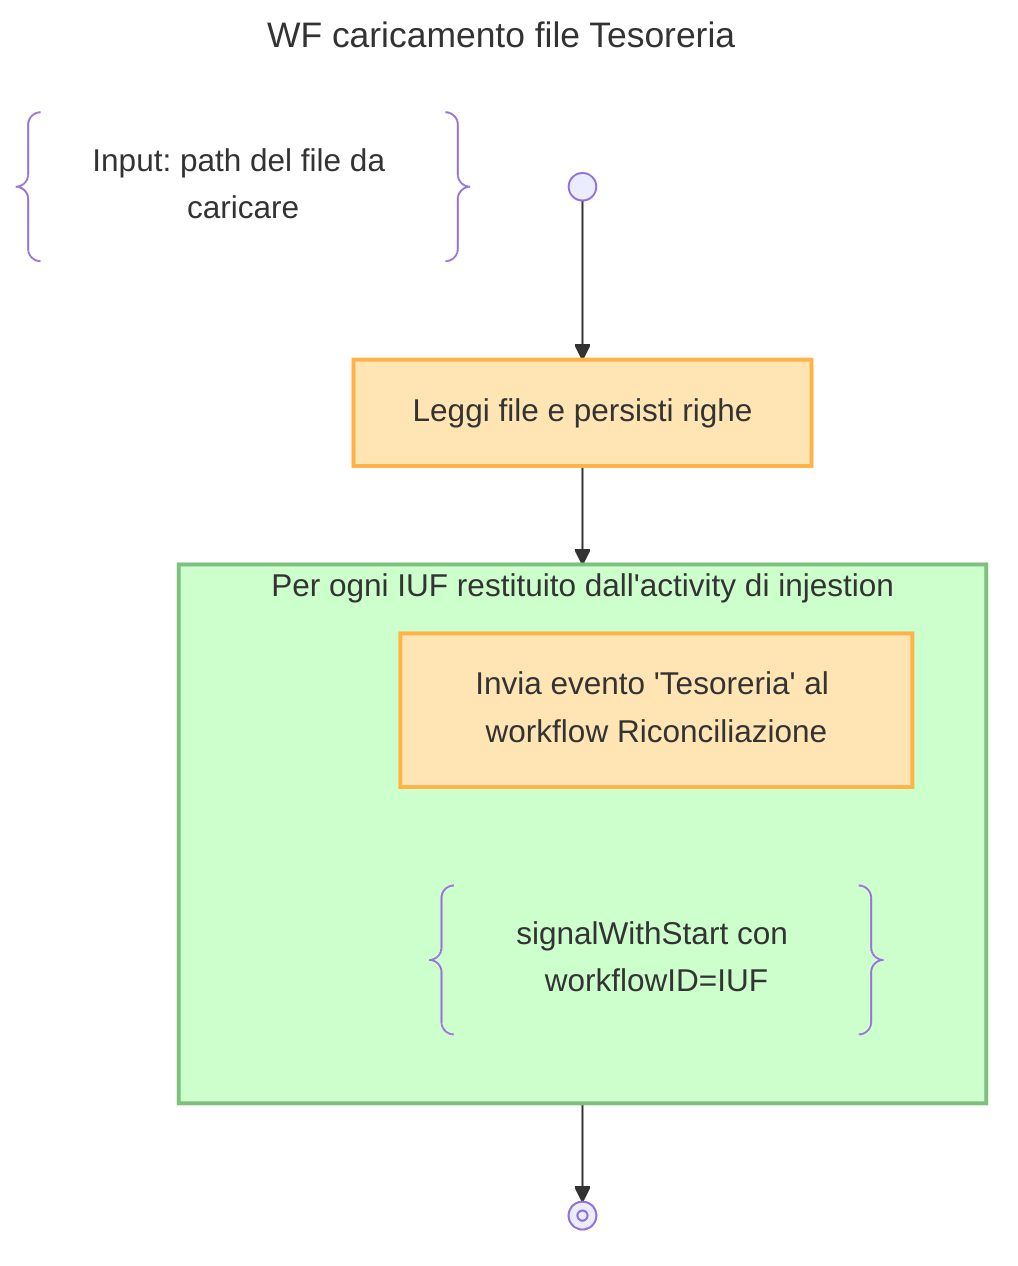 ---
title: WF caricamento file Tesoreria
---
flowchart TD
    DESCRIPTION@{ shape: braces, label: "Input: path del file da caricare" }
    START@{shape: start} --> INJESTION:::activity@{label: "Leggi file e persisti righe"}

    INJESTION --> LOOP

    subgraph LOOP["Per ogni IUF restituito dall'activity di injestion"]

        %% dummy block added to have an empty line
        DUMMY:::disable-->SIGNAL
        linkStyle 2 display:none;

        SIGNAL:::activity@{label: "Invia evento 'Tesoreria' al workflow Riconciliazione"}
        NOTE@{ shape: braces, label: "signalWithStart con workflowID=IUF" }
    end

    LOOP --> END@{shape: stop}
    class LOOP loop

    classDef disable display:none;
    classDef activity fill:#FFE5B4, stroke:#FFB347, stroke-width:2px;
    classDef loop fill:#CCFFCC, stroke:#7FBF7F, stroke-width:2px, padding-bottom: 5px;